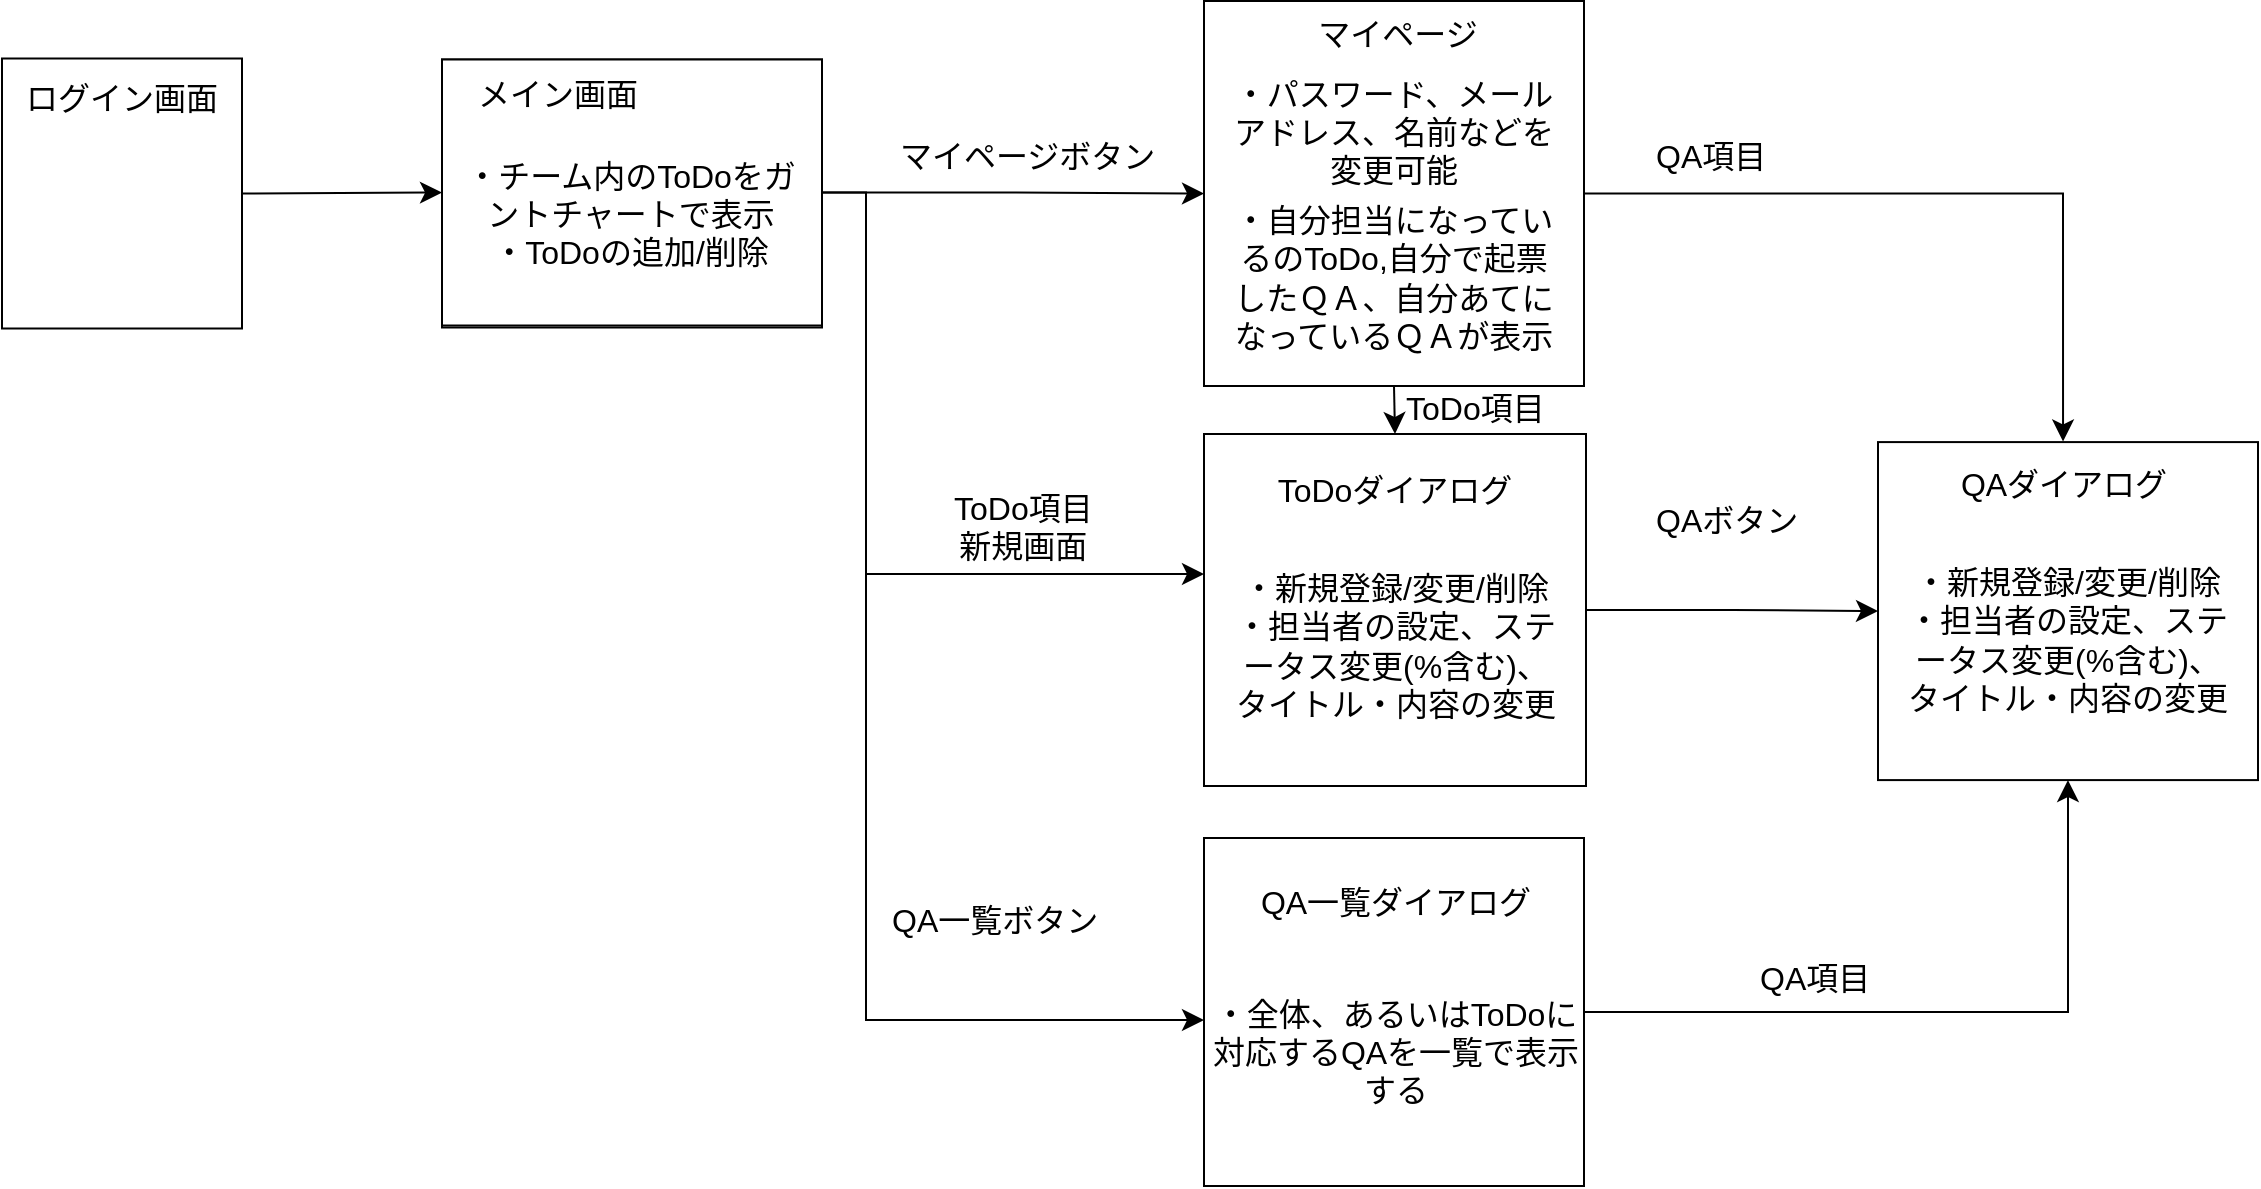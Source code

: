 <mxfile version="20.8.10" type="github">
  <diagram name="ページ1" id="NEaS99z2JQvJowwRx1WI">
    <mxGraphModel dx="1491" dy="1471" grid="0" gridSize="10" guides="1" tooltips="1" connect="1" arrows="1" fold="1" page="0" pageScale="1" pageWidth="827" pageHeight="1169" math="0" shadow="0">
      <root>
        <mxCell id="0" />
        <mxCell id="1" parent="0" />
        <mxCell id="SFD5KA067ww0ewG6zYvu-22" value="" style="rounded=0;whiteSpace=wrap;html=1;fontSize=16;" vertex="1" parent="1">
          <mxGeometry x="109" y="-20.25" width="190" height="134" as="geometry" />
        </mxCell>
        <mxCell id="SFD5KA067ww0ewG6zYvu-7" style="edgeStyle=none;curved=1;rounded=0;orthogonalLoop=1;jettySize=auto;html=1;exitX=1;exitY=0.5;exitDx=0;exitDy=0;entryX=0;entryY=0.5;entryDx=0;entryDy=0;fontSize=12;startSize=8;endSize=8;" edge="1" parent="1" source="SFD5KA067ww0ewG6zYvu-4" target="SFD5KA067ww0ewG6zYvu-6">
          <mxGeometry relative="1" as="geometry" />
        </mxCell>
        <mxCell id="SFD5KA067ww0ewG6zYvu-12" style="edgeStyle=orthogonalEdgeStyle;rounded=0;orthogonalLoop=1;jettySize=auto;html=1;exitX=1;exitY=0.5;exitDx=0;exitDy=0;entryX=0;entryY=0.5;entryDx=0;entryDy=0;fontSize=12;startSize=8;endSize=8;" edge="1" parent="1" source="SFD5KA067ww0ewG6zYvu-6" target="SFD5KA067ww0ewG6zYvu-11">
          <mxGeometry relative="1" as="geometry" />
        </mxCell>
        <mxCell id="SFD5KA067ww0ewG6zYvu-8" value="メイン画面" style="text;html=1;strokeColor=none;fillColor=none;align=center;verticalAlign=middle;whiteSpace=wrap;rounded=0;fontSize=16;" vertex="1" parent="1">
          <mxGeometry x="118" y="-18" width="98" height="30" as="geometry" />
        </mxCell>
        <mxCell id="SFD5KA067ww0ewG6zYvu-21" value="" style="group" vertex="1" connectable="0" parent="1">
          <mxGeometry x="-111" y="-20.75" width="120" height="135" as="geometry" />
        </mxCell>
        <mxCell id="SFD5KA067ww0ewG6zYvu-4" value="" style="rounded=0;whiteSpace=wrap;html=1;fontSize=16;" vertex="1" parent="SFD5KA067ww0ewG6zYvu-21">
          <mxGeometry width="120" height="135" as="geometry" />
        </mxCell>
        <mxCell id="SFD5KA067ww0ewG6zYvu-2" value="ログイン画面" style="text;html=1;strokeColor=none;fillColor=none;align=center;verticalAlign=middle;whiteSpace=wrap;rounded=0;fontSize=16;" vertex="1" parent="SFD5KA067ww0ewG6zYvu-21">
          <mxGeometry x="11" y="4.75" width="98" height="30" as="geometry" />
        </mxCell>
        <mxCell id="SFD5KA067ww0ewG6zYvu-24" value="" style="group" vertex="1" connectable="0" parent="1">
          <mxGeometry x="109" y="-20.25" width="190" height="134" as="geometry" />
        </mxCell>
        <mxCell id="SFD5KA067ww0ewG6zYvu-6" value="" style="rounded=0;whiteSpace=wrap;html=1;fontSize=16;" vertex="1" parent="SFD5KA067ww0ewG6zYvu-24">
          <mxGeometry width="190" height="133" as="geometry" />
        </mxCell>
        <mxCell id="SFD5KA067ww0ewG6zYvu-9" value="・チーム内のToDoをガントチャートで表示&lt;br&gt;・ToDoの追加/削除" style="text;html=1;strokeColor=none;fillColor=none;align=center;verticalAlign=middle;whiteSpace=wrap;rounded=0;fontSize=16;" vertex="1" parent="SFD5KA067ww0ewG6zYvu-24">
          <mxGeometry x="5" y="27" width="179" height="100" as="geometry" />
        </mxCell>
        <mxCell id="SFD5KA067ww0ewG6zYvu-23" value="メイン画面" style="text;html=1;strokeColor=none;fillColor=none;align=center;verticalAlign=middle;whiteSpace=wrap;rounded=0;fontSize=16;" vertex="1" parent="SFD5KA067ww0ewG6zYvu-24">
          <mxGeometry x="9" y="2.25" width="98" height="30" as="geometry" />
        </mxCell>
        <mxCell id="SFD5KA067ww0ewG6zYvu-25" value="" style="group" vertex="1" connectable="0" parent="1">
          <mxGeometry x="490" y="-49.5" width="190" height="192.5" as="geometry" />
        </mxCell>
        <mxCell id="SFD5KA067ww0ewG6zYvu-11" value="" style="rounded=0;whiteSpace=wrap;html=1;fontSize=16;" vertex="1" parent="SFD5KA067ww0ewG6zYvu-25">
          <mxGeometry width="190" height="192.5" as="geometry" />
        </mxCell>
        <mxCell id="SFD5KA067ww0ewG6zYvu-15" value="マイページ" style="text;html=1;strokeColor=none;fillColor=none;align=center;verticalAlign=middle;whiteSpace=wrap;rounded=0;fontSize=16;" vertex="1" parent="SFD5KA067ww0ewG6zYvu-25">
          <mxGeometry x="48" y="1.5" width="98" height="30" as="geometry" />
        </mxCell>
        <mxCell id="SFD5KA067ww0ewG6zYvu-16" value="・パスワード、メールアドレス、名前などを変更可能" style="text;html=1;strokeColor=none;fillColor=none;align=center;verticalAlign=middle;whiteSpace=wrap;rounded=0;fontSize=16;" vertex="1" parent="SFD5KA067ww0ewG6zYvu-25">
          <mxGeometry x="13" y="37.5" width="164" height="56" as="geometry" />
        </mxCell>
        <mxCell id="SFD5KA067ww0ewG6zYvu-19" value="・自分担当になっているのToDo,自分で起票したＱＡ、自分あてになっているＱＡが表示" style="text;html=1;strokeColor=none;fillColor=none;align=center;verticalAlign=middle;whiteSpace=wrap;rounded=0;fontSize=16;" vertex="1" parent="SFD5KA067ww0ewG6zYvu-25">
          <mxGeometry x="13" y="123.5" width="164" height="30" as="geometry" />
        </mxCell>
        <mxCell id="SFD5KA067ww0ewG6zYvu-30" style="edgeStyle=orthogonalEdgeStyle;rounded=0;orthogonalLoop=1;jettySize=auto;html=1;exitX=1;exitY=0.5;exitDx=0;exitDy=0;fontSize=12;startSize=8;endSize=8;" edge="1" parent="1" source="SFD5KA067ww0ewG6zYvu-6" target="SFD5KA067ww0ewG6zYvu-13">
          <mxGeometry relative="1" as="geometry">
            <mxPoint x="345" y="237" as="targetPoint" />
            <Array as="points">
              <mxPoint x="321" y="47" />
              <mxPoint x="321" y="237" />
            </Array>
          </mxGeometry>
        </mxCell>
        <mxCell id="SFD5KA067ww0ewG6zYvu-32" style="edgeStyle=orthogonalEdgeStyle;rounded=0;orthogonalLoop=1;jettySize=auto;html=1;fontSize=12;startSize=8;endSize=8;" edge="1" parent="1" target="SFD5KA067ww0ewG6zYvu-14">
          <mxGeometry relative="1" as="geometry">
            <mxPoint x="491" y="427" as="targetPoint" />
            <mxPoint x="321" y="237" as="sourcePoint" />
            <Array as="points">
              <mxPoint x="321" y="460" />
            </Array>
          </mxGeometry>
        </mxCell>
        <mxCell id="SFD5KA067ww0ewG6zYvu-38" value="" style="group" vertex="1" connectable="0" parent="1">
          <mxGeometry x="490" y="167" width="191" height="176" as="geometry" />
        </mxCell>
        <mxCell id="SFD5KA067ww0ewG6zYvu-13" value="" style="rounded=0;whiteSpace=wrap;html=1;fontSize=16;" vertex="1" parent="SFD5KA067ww0ewG6zYvu-38">
          <mxGeometry width="191" height="176" as="geometry" />
        </mxCell>
        <mxCell id="SFD5KA067ww0ewG6zYvu-37" value="ToDoダイアログ" style="text;html=1;strokeColor=none;fillColor=none;align=center;verticalAlign=middle;whiteSpace=wrap;rounded=0;fontSize=16;" vertex="1" parent="SFD5KA067ww0ewG6zYvu-38">
          <mxGeometry x="28.147" y="7.881" width="134.705" height="39.403" as="geometry" />
        </mxCell>
        <mxCell id="SFD5KA067ww0ewG6zYvu-52" value="・新規登録/変更/削除&lt;br&gt;・担当者の設定、ステータス変更(%含む)、タイトル・内容の変更" style="text;html=1;strokeColor=none;fillColor=none;align=center;verticalAlign=middle;whiteSpace=wrap;rounded=0;fontSize=16;" vertex="1" parent="SFD5KA067ww0ewG6zYvu-38">
          <mxGeometry x="13.5" y="47.28" width="164" height="116.72" as="geometry" />
        </mxCell>
        <mxCell id="SFD5KA067ww0ewG6zYvu-39" value="&lt;span style=&quot;color: rgb(0, 0, 0); font-family: Helvetica; font-size: 16px; font-style: normal; font-variant-ligatures: normal; font-variant-caps: normal; font-weight: 400; letter-spacing: normal; orphans: 2; text-align: center; text-indent: 0px; text-transform: none; widows: 2; word-spacing: 0px; -webkit-text-stroke-width: 0px; background-color: rgb(255, 255, 255); text-decoration-thickness: initial; text-decoration-style: initial; text-decoration-color: initial; float: none; display: inline !important;&quot;&gt;マイページボタン&lt;/span&gt;" style="text;whiteSpace=wrap;html=1;fontSize=16;" vertex="1" parent="1">
          <mxGeometry x="336" y="12" width="137" height="29" as="geometry" />
        </mxCell>
        <mxCell id="SFD5KA067ww0ewG6zYvu-40" value="&lt;div style=&quot;text-align: center;&quot;&gt;ToDo項目&lt;br&gt;新規画面&lt;/div&gt;" style="text;whiteSpace=wrap;html=1;fontSize=16;" vertex="1" parent="1">
          <mxGeometry x="363" y="188" width="83" height="29" as="geometry" />
        </mxCell>
        <mxCell id="SFD5KA067ww0ewG6zYvu-41" value="" style="group" vertex="1" connectable="0" parent="1">
          <mxGeometry x="827" y="166" width="190" height="169" as="geometry" />
        </mxCell>
        <mxCell id="SFD5KA067ww0ewG6zYvu-42" value="" style="rounded=0;whiteSpace=wrap;html=1;fontSize=16;" vertex="1" parent="SFD5KA067ww0ewG6zYvu-41">
          <mxGeometry y="5.045" width="190" height="169" as="geometry" />
        </mxCell>
        <mxCell id="SFD5KA067ww0ewG6zYvu-43" value="QAダイアログ" style="text;html=1;strokeColor=none;fillColor=none;align=center;verticalAlign=middle;whiteSpace=wrap;rounded=0;fontSize=16;" vertex="1" parent="SFD5KA067ww0ewG6zYvu-41">
          <mxGeometry x="34" y="7.567" width="118" height="37.836" as="geometry" />
        </mxCell>
        <mxCell id="SFD5KA067ww0ewG6zYvu-63" value="・新規登録/変更/削除&lt;br&gt;・担当者の設定、ステータス変更(%含む)、タイトル・内容の変更" style="text;html=1;strokeColor=none;fillColor=none;align=center;verticalAlign=middle;whiteSpace=wrap;rounded=0;fontSize=16;" vertex="1" parent="SFD5KA067ww0ewG6zYvu-41">
          <mxGeometry x="13" y="45.4" width="164" height="116.72" as="geometry" />
        </mxCell>
        <mxCell id="SFD5KA067ww0ewG6zYvu-46" value="&lt;div style=&quot;text-align: center;&quot;&gt;QAボタン&lt;/div&gt;" style="text;whiteSpace=wrap;html=1;fontSize=16;" vertex="1" parent="1">
          <mxGeometry x="714" y="194" width="83" height="29" as="geometry" />
        </mxCell>
        <mxCell id="SFD5KA067ww0ewG6zYvu-48" style="edgeStyle=orthogonalEdgeStyle;rounded=0;orthogonalLoop=1;jettySize=auto;html=1;exitX=0.5;exitY=1;exitDx=0;exitDy=0;entryX=0.5;entryY=0;entryDx=0;entryDy=0;fontSize=12;startSize=8;endSize=8;" edge="1" parent="1" source="SFD5KA067ww0ewG6zYvu-11" target="SFD5KA067ww0ewG6zYvu-13">
          <mxGeometry relative="1" as="geometry" />
        </mxCell>
        <mxCell id="SFD5KA067ww0ewG6zYvu-49" value="ToDo項目" style="text;whiteSpace=wrap;html=1;fontSize=16;" vertex="1" parent="1">
          <mxGeometry x="589" y="138" width="137" height="29" as="geometry" />
        </mxCell>
        <mxCell id="SFD5KA067ww0ewG6zYvu-50" style="edgeStyle=orthogonalEdgeStyle;rounded=0;orthogonalLoop=1;jettySize=auto;html=1;exitX=1;exitY=0.5;exitDx=0;exitDy=0;fontSize=12;startSize=8;endSize=8;entryX=0.487;entryY=-0.002;entryDx=0;entryDy=0;entryPerimeter=0;" edge="1" parent="1" source="SFD5KA067ww0ewG6zYvu-11" target="SFD5KA067ww0ewG6zYvu-42">
          <mxGeometry relative="1" as="geometry">
            <mxPoint x="919" y="160" as="targetPoint" />
            <Array as="points">
              <mxPoint x="919" y="47" />
            </Array>
          </mxGeometry>
        </mxCell>
        <mxCell id="SFD5KA067ww0ewG6zYvu-51" value="&lt;div style=&quot;text-align: center;&quot;&gt;QA項目&lt;/div&gt;" style="text;whiteSpace=wrap;html=1;fontSize=16;" vertex="1" parent="1">
          <mxGeometry x="714" y="12" width="83" height="29" as="geometry" />
        </mxCell>
        <mxCell id="SFD5KA067ww0ewG6zYvu-53" style="edgeStyle=orthogonalEdgeStyle;rounded=0;orthogonalLoop=1;jettySize=auto;html=1;exitX=1;exitY=0.5;exitDx=0;exitDy=0;entryX=0;entryY=0.5;entryDx=0;entryDy=0;fontSize=12;startSize=8;endSize=8;" edge="1" parent="1" source="SFD5KA067ww0ewG6zYvu-13" target="SFD5KA067ww0ewG6zYvu-42">
          <mxGeometry relative="1" as="geometry" />
        </mxCell>
        <mxCell id="SFD5KA067ww0ewG6zYvu-54" value="&lt;div style=&quot;text-align: center;&quot;&gt;QA一覧ボタン&lt;/div&gt;" style="text;whiteSpace=wrap;html=1;fontSize=16;" vertex="1" parent="1">
          <mxGeometry x="332" y="394" width="114" height="29" as="geometry" />
        </mxCell>
        <mxCell id="SFD5KA067ww0ewG6zYvu-56" value="ToDoダイアログ" style="text;html=1;strokeColor=none;fillColor=none;align=center;verticalAlign=middle;whiteSpace=wrap;rounded=0;fontSize=16;" vertex="1" parent="1">
          <mxGeometry x="493" y="402" width="186" height="99" as="geometry" />
        </mxCell>
        <mxCell id="SFD5KA067ww0ewG6zYvu-58" value="" style="group" vertex="1" connectable="0" parent="1">
          <mxGeometry x="490" y="369" width="190" height="174" as="geometry" />
        </mxCell>
        <mxCell id="SFD5KA067ww0ewG6zYvu-14" value="" style="rounded=0;whiteSpace=wrap;html=1;fontSize=16;" vertex="1" parent="SFD5KA067ww0ewG6zYvu-58">
          <mxGeometry width="190" height="174" as="geometry" />
        </mxCell>
        <mxCell id="SFD5KA067ww0ewG6zYvu-55" value="QA一覧ダイアログ" style="text;html=1;strokeColor=none;fillColor=none;align=center;verticalAlign=middle;whiteSpace=wrap;rounded=0;fontSize=16;" vertex="1" parent="SFD5KA067ww0ewG6zYvu-58">
          <mxGeometry x="16" y="6.49" width="160" height="51.17" as="geometry" />
        </mxCell>
        <mxCell id="SFD5KA067ww0ewG6zYvu-57" value="・全体、あるいはToDoに対応するQAを一覧で表示する" style="text;html=1;strokeColor=none;fillColor=none;align=center;verticalAlign=middle;whiteSpace=wrap;rounded=0;fontSize=16;" vertex="1" parent="SFD5KA067ww0ewG6zYvu-58">
          <mxGeometry x="3" y="42.851" width="186" height="128.552" as="geometry" />
        </mxCell>
        <mxCell id="SFD5KA067ww0ewG6zYvu-61" style="edgeStyle=orthogonalEdgeStyle;rounded=0;orthogonalLoop=1;jettySize=auto;html=1;exitX=1;exitY=0.5;exitDx=0;exitDy=0;fontSize=12;startSize=8;endSize=8;entryX=0.5;entryY=1;entryDx=0;entryDy=0;" edge="1" parent="1" source="SFD5KA067ww0ewG6zYvu-14" target="SFD5KA067ww0ewG6zYvu-42">
          <mxGeometry relative="1" as="geometry">
            <mxPoint x="731" y="456" as="targetPoint" />
            <Array as="points">
              <mxPoint x="922" y="456" />
            </Array>
          </mxGeometry>
        </mxCell>
        <mxCell id="SFD5KA067ww0ewG6zYvu-62" value="&lt;span style=&quot;color: rgb(0, 0, 0); font-family: Helvetica; font-size: 16px; font-style: normal; font-variant-ligatures: normal; font-variant-caps: normal; font-weight: 400; letter-spacing: normal; orphans: 2; text-align: center; text-indent: 0px; text-transform: none; widows: 2; word-spacing: 0px; -webkit-text-stroke-width: 0px; background-color: rgb(255, 255, 255); text-decoration-thickness: initial; text-decoration-style: initial; text-decoration-color: initial; float: none; display: inline !important;&quot;&gt;QA項目&lt;/span&gt;" style="text;whiteSpace=wrap;html=1;fontSize=16;" vertex="1" parent="1">
          <mxGeometry x="766" y="423" width="68" height="33" as="geometry" />
        </mxCell>
      </root>
    </mxGraphModel>
  </diagram>
</mxfile>
